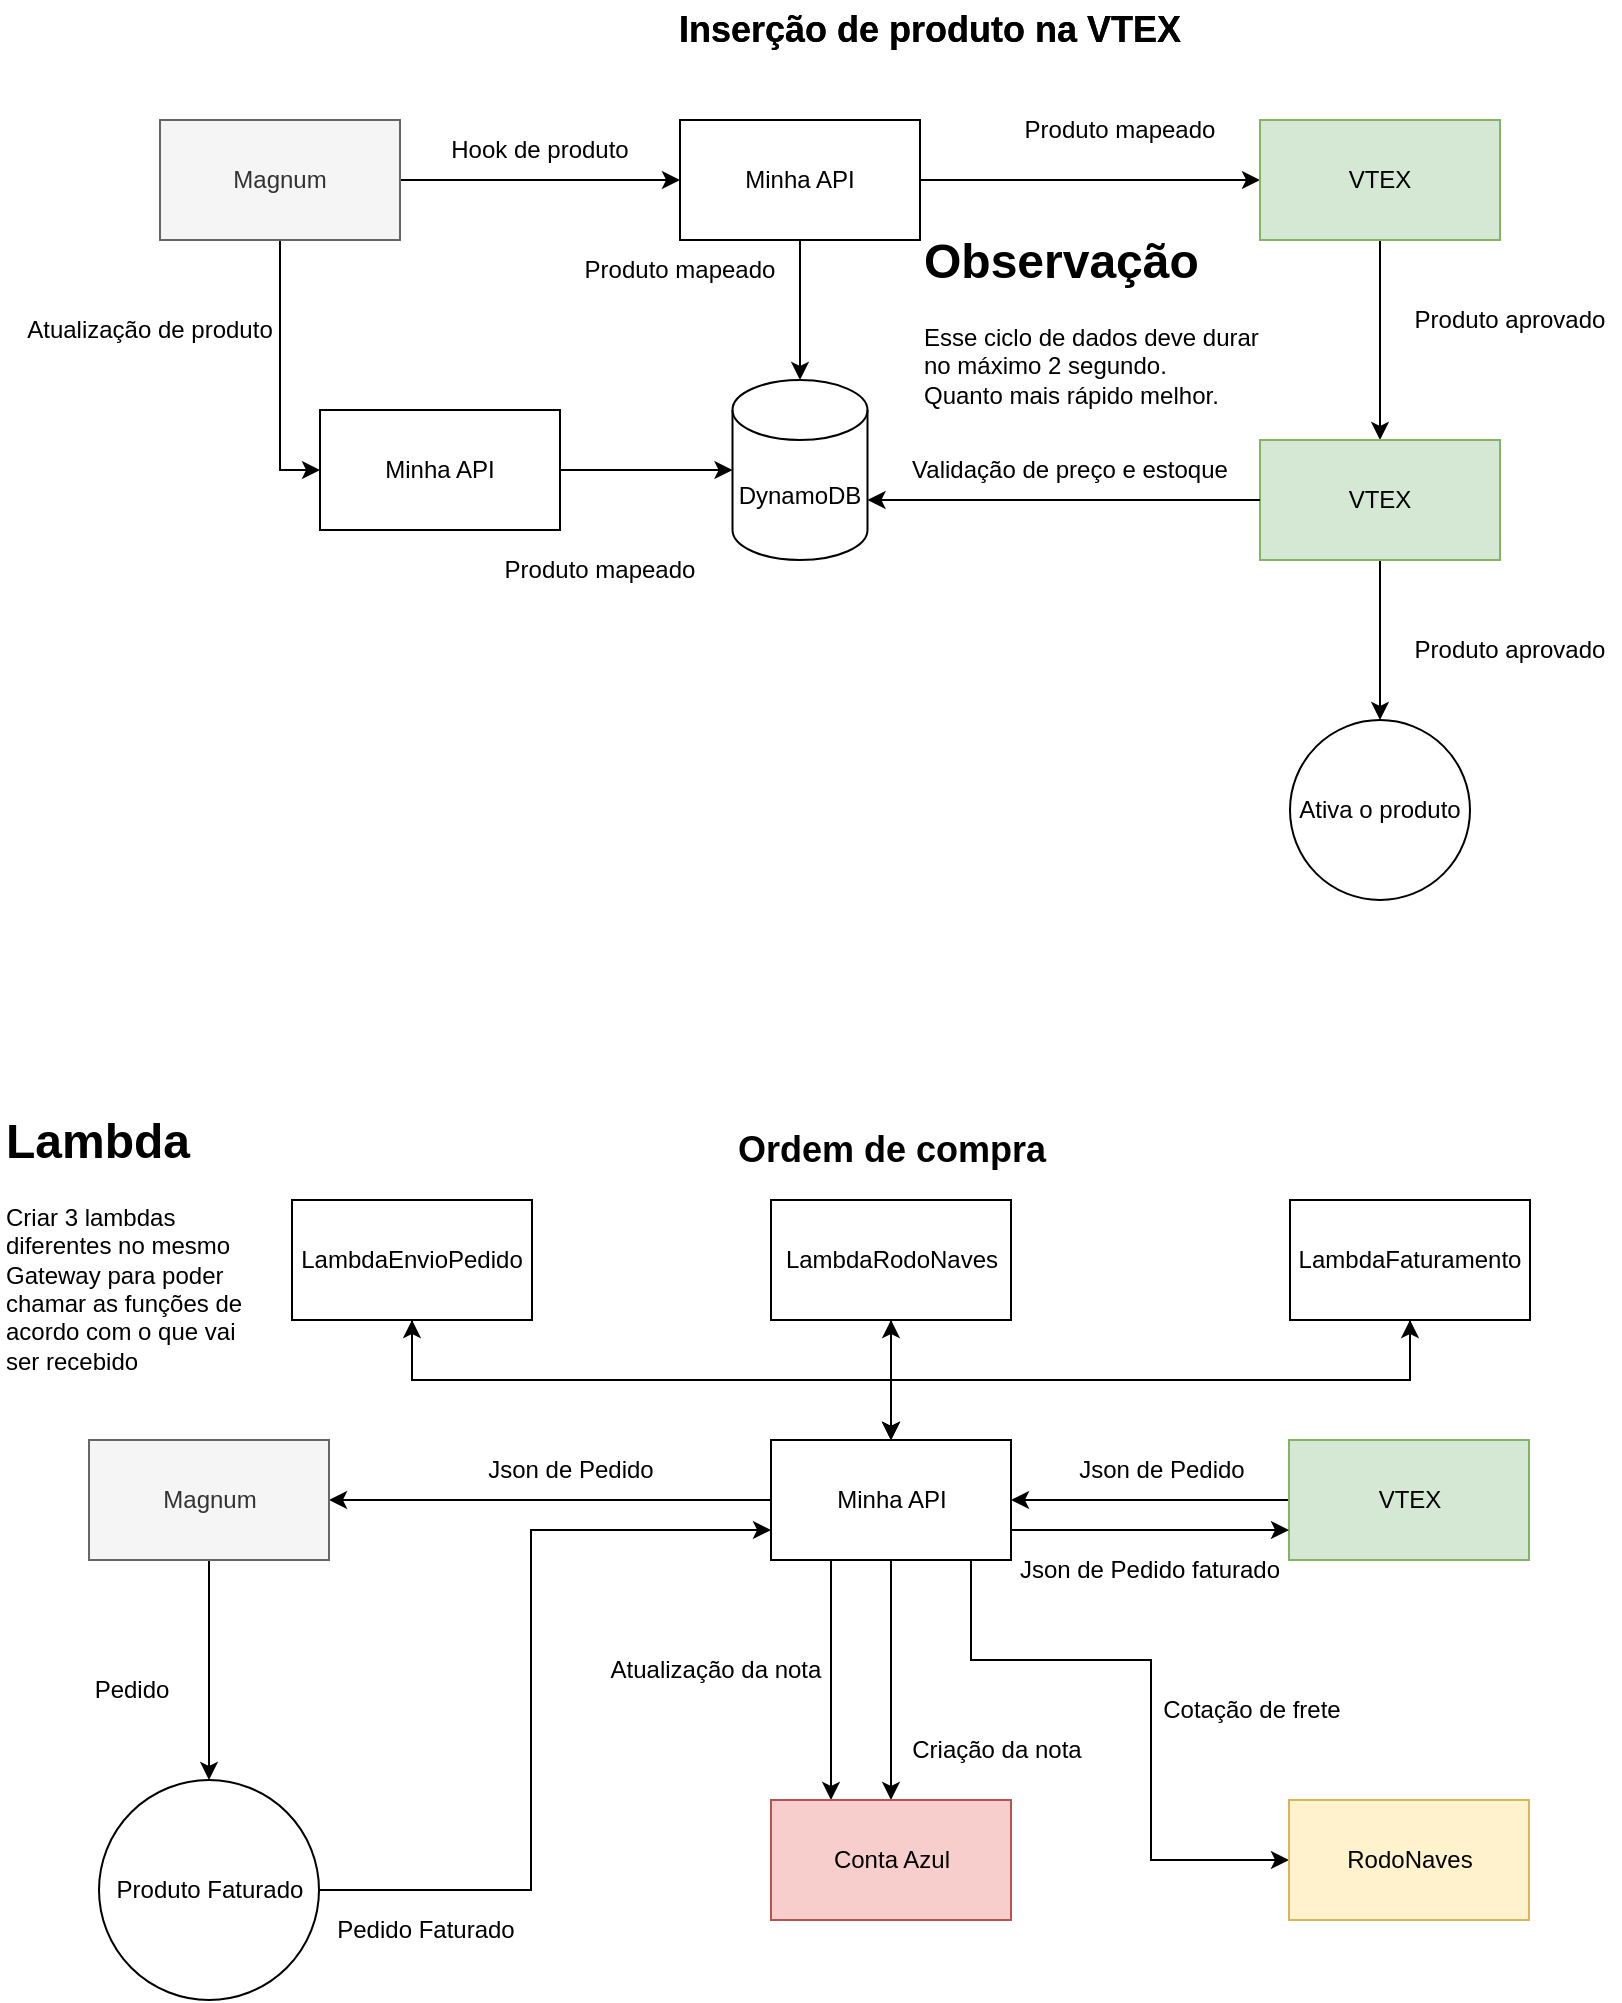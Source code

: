<mxfile version="26.0.4">
  <diagram name="Página-1" id="JwrMWpCtj4y0UdQ7Rwn1">
    <mxGraphModel dx="1066" dy="426" grid="1" gridSize="10" guides="1" tooltips="1" connect="1" arrows="1" fold="1" page="1" pageScale="1" pageWidth="827" pageHeight="1169" math="0" shadow="0">
      <root>
        <mxCell id="0" />
        <mxCell id="1" parent="0" />
        <mxCell id="2zczGr-va-qwcwLliaHw-3" style="edgeStyle=orthogonalEdgeStyle;rounded=0;orthogonalLoop=1;jettySize=auto;html=1;" parent="1" source="2zczGr-va-qwcwLliaHw-1" target="2zczGr-va-qwcwLliaHw-2" edge="1">
          <mxGeometry relative="1" as="geometry" />
        </mxCell>
        <mxCell id="2zczGr-va-qwcwLliaHw-18" style="edgeStyle=orthogonalEdgeStyle;rounded=0;orthogonalLoop=1;jettySize=auto;html=1;entryX=0;entryY=0.5;entryDx=0;entryDy=0;" parent="1" source="2zczGr-va-qwcwLliaHw-1" target="2zczGr-va-qwcwLliaHw-17" edge="1">
          <mxGeometry relative="1" as="geometry" />
        </mxCell>
        <mxCell id="2zczGr-va-qwcwLliaHw-1" value="Magnum" style="rounded=0;whiteSpace=wrap;html=1;fillColor=#f5f5f5;fontColor=#333333;strokeColor=#666666;" parent="1" vertex="1">
          <mxGeometry x="89" y="100" width="120" height="60" as="geometry" />
        </mxCell>
        <mxCell id="2zczGr-va-qwcwLliaHw-6" style="edgeStyle=orthogonalEdgeStyle;rounded=0;orthogonalLoop=1;jettySize=auto;html=1;" parent="1" source="2zczGr-va-qwcwLliaHw-2" target="2zczGr-va-qwcwLliaHw-5" edge="1">
          <mxGeometry relative="1" as="geometry" />
        </mxCell>
        <mxCell id="2zczGr-va-qwcwLliaHw-2" value="Minha API" style="rounded=0;whiteSpace=wrap;html=1;" parent="1" vertex="1">
          <mxGeometry x="349" y="100" width="120" height="60" as="geometry" />
        </mxCell>
        <mxCell id="2zczGr-va-qwcwLliaHw-4" value="Hook de produto" style="text;html=1;align=center;verticalAlign=middle;whiteSpace=wrap;rounded=0;" parent="1" vertex="1">
          <mxGeometry x="229" y="100" width="100" height="30" as="geometry" />
        </mxCell>
        <mxCell id="2zczGr-va-qwcwLliaHw-10" style="edgeStyle=orthogonalEdgeStyle;rounded=0;orthogonalLoop=1;jettySize=auto;html=1;entryX=0.5;entryY=0;entryDx=0;entryDy=0;" parent="1" source="2zczGr-va-qwcwLliaHw-5" target="2zczGr-va-qwcwLliaHw-9" edge="1">
          <mxGeometry relative="1" as="geometry" />
        </mxCell>
        <mxCell id="2zczGr-va-qwcwLliaHw-5" value="VTEX" style="rounded=0;whiteSpace=wrap;html=1;fillColor=#d5e8d4;strokeColor=#82b366;" parent="1" vertex="1">
          <mxGeometry x="639" y="100" width="120" height="60" as="geometry" />
        </mxCell>
        <mxCell id="2zczGr-va-qwcwLliaHw-7" value="Produto mapeado" style="text;html=1;align=center;verticalAlign=middle;whiteSpace=wrap;rounded=0;" parent="1" vertex="1">
          <mxGeometry x="509" y="90" width="120" height="30" as="geometry" />
        </mxCell>
        <mxCell id="2zczGr-va-qwcwLliaHw-8" value="&lt;h1 style=&quot;margin-top: 0px;&quot;&gt;Observação&lt;/h1&gt;&lt;div&gt;Esse ciclo de dados deve durar no máximo 2 segundo.&lt;/div&gt;&lt;div&gt;Quanto mais rápido melhor.&lt;/div&gt;" style="text;html=1;whiteSpace=wrap;overflow=hidden;rounded=0;" parent="1" vertex="1">
          <mxGeometry x="469" y="150" width="170" height="110" as="geometry" />
        </mxCell>
        <mxCell id="2zczGr-va-qwcwLliaHw-23" style="edgeStyle=orthogonalEdgeStyle;rounded=0;orthogonalLoop=1;jettySize=auto;html=1;entryX=0.5;entryY=0;entryDx=0;entryDy=0;" parent="1" source="2zczGr-va-qwcwLliaHw-9" target="2zczGr-va-qwcwLliaHw-22" edge="1">
          <mxGeometry relative="1" as="geometry" />
        </mxCell>
        <mxCell id="2zczGr-va-qwcwLliaHw-9" value="VTEX" style="rounded=0;whiteSpace=wrap;html=1;fillColor=#d5e8d4;strokeColor=#82b366;" parent="1" vertex="1">
          <mxGeometry x="639" y="260" width="120" height="60" as="geometry" />
        </mxCell>
        <mxCell id="2zczGr-va-qwcwLliaHw-11" value="Produto aprovado" style="text;html=1;align=center;verticalAlign=middle;whiteSpace=wrap;rounded=0;" parent="1" vertex="1">
          <mxGeometry x="709" y="185" width="110" height="30" as="geometry" />
        </mxCell>
        <mxCell id="2zczGr-va-qwcwLliaHw-13" value="DynamoDB" style="shape=cylinder3;whiteSpace=wrap;html=1;boundedLbl=1;backgroundOutline=1;size=15;" parent="1" vertex="1">
          <mxGeometry x="375.25" y="230" width="67.5" height="90" as="geometry" />
        </mxCell>
        <mxCell id="2zczGr-va-qwcwLliaHw-14" style="edgeStyle=orthogonalEdgeStyle;rounded=0;orthogonalLoop=1;jettySize=auto;html=1;entryX=0.5;entryY=0;entryDx=0;entryDy=0;entryPerimeter=0;" parent="1" source="2zczGr-va-qwcwLliaHw-2" target="2zczGr-va-qwcwLliaHw-13" edge="1">
          <mxGeometry relative="1" as="geometry" />
        </mxCell>
        <mxCell id="2zczGr-va-qwcwLliaHw-15" style="edgeStyle=orthogonalEdgeStyle;rounded=0;orthogonalLoop=1;jettySize=auto;html=1;entryX=1;entryY=0;entryDx=0;entryDy=60;entryPerimeter=0;" parent="1" source="2zczGr-va-qwcwLliaHw-9" target="2zczGr-va-qwcwLliaHw-13" edge="1">
          <mxGeometry relative="1" as="geometry" />
        </mxCell>
        <mxCell id="2zczGr-va-qwcwLliaHw-16" value="Validação de preço e estoque" style="text;html=1;align=center;verticalAlign=middle;whiteSpace=wrap;rounded=0;" parent="1" vertex="1">
          <mxGeometry x="459" y="260" width="170" height="30" as="geometry" />
        </mxCell>
        <mxCell id="2zczGr-va-qwcwLliaHw-20" style="edgeStyle=orthogonalEdgeStyle;rounded=0;orthogonalLoop=1;jettySize=auto;html=1;" parent="1" source="2zczGr-va-qwcwLliaHw-17" target="2zczGr-va-qwcwLliaHw-13" edge="1">
          <mxGeometry relative="1" as="geometry" />
        </mxCell>
        <mxCell id="2zczGr-va-qwcwLliaHw-17" value="Minha API" style="rounded=0;whiteSpace=wrap;html=1;" parent="1" vertex="1">
          <mxGeometry x="169" y="245" width="120" height="60" as="geometry" />
        </mxCell>
        <mxCell id="2zczGr-va-qwcwLliaHw-19" value="Atualização de produto" style="text;html=1;align=center;verticalAlign=middle;whiteSpace=wrap;rounded=0;" parent="1" vertex="1">
          <mxGeometry x="9" y="190" width="150" height="30" as="geometry" />
        </mxCell>
        <mxCell id="2zczGr-va-qwcwLliaHw-22" value="Ativa o produto" style="ellipse;whiteSpace=wrap;html=1;aspect=fixed;" parent="1" vertex="1">
          <mxGeometry x="654" y="400" width="90" height="90" as="geometry" />
        </mxCell>
        <mxCell id="2zczGr-va-qwcwLliaHw-24" value="Produto aprovado" style="text;html=1;align=center;verticalAlign=middle;whiteSpace=wrap;rounded=0;" parent="1" vertex="1">
          <mxGeometry x="709" y="350" width="110" height="30" as="geometry" />
        </mxCell>
        <mxCell id="2zczGr-va-qwcwLliaHw-29" value="Produto mapeado" style="text;html=1;align=center;verticalAlign=middle;whiteSpace=wrap;rounded=0;" parent="1" vertex="1">
          <mxGeometry x="289" y="160" width="120" height="30" as="geometry" />
        </mxCell>
        <mxCell id="2zczGr-va-qwcwLliaHw-30" value="Produto mapeado" style="text;html=1;align=center;verticalAlign=middle;whiteSpace=wrap;rounded=0;" parent="1" vertex="1">
          <mxGeometry x="249" y="310" width="120" height="30" as="geometry" />
        </mxCell>
        <mxCell id="FZFOcRTSQXgEtiSQkMod-1" value="Inserção de produto na VTEX" style="text;html=1;align=center;verticalAlign=middle;whiteSpace=wrap;rounded=0;fontSize=18;fontStyle=1" parent="1" vertex="1">
          <mxGeometry x="319" y="40" width="310" height="30" as="geometry" />
        </mxCell>
        <mxCell id="FZFOcRTSQXgEtiSQkMod-2" value="Inserção de produto na VTEX" style="text;html=1;align=center;verticalAlign=middle;whiteSpace=wrap;rounded=0;fontSize=18;fontStyle=1" parent="1" vertex="1">
          <mxGeometry x="319" y="40" width="310" height="30" as="geometry" />
        </mxCell>
        <mxCell id="FZFOcRTSQXgEtiSQkMod-3" value="Ordem de compra" style="text;html=1;align=center;verticalAlign=middle;whiteSpace=wrap;rounded=0;fontSize=18;fontStyle=1" parent="1" vertex="1">
          <mxGeometry x="299.5" y="600" width="310" height="30" as="geometry" />
        </mxCell>
        <mxCell id="h7239qkk3jvsULKhZbue-3" style="edgeStyle=orthogonalEdgeStyle;rounded=0;orthogonalLoop=1;jettySize=auto;html=1;entryX=1;entryY=0.5;entryDx=0;entryDy=0;" edge="1" parent="1" source="h7239qkk3jvsULKhZbue-1" target="h7239qkk3jvsULKhZbue-2">
          <mxGeometry relative="1" as="geometry" />
        </mxCell>
        <mxCell id="h7239qkk3jvsULKhZbue-1" value="VTEX" style="rounded=0;whiteSpace=wrap;html=1;fillColor=#d5e8d4;strokeColor=#82b366;" vertex="1" parent="1">
          <mxGeometry x="653.5" y="760" width="120" height="60" as="geometry" />
        </mxCell>
        <mxCell id="h7239qkk3jvsULKhZbue-6" style="edgeStyle=orthogonalEdgeStyle;rounded=0;orthogonalLoop=1;jettySize=auto;html=1;entryX=1;entryY=0.5;entryDx=0;entryDy=0;" edge="1" parent="1" source="h7239qkk3jvsULKhZbue-2" target="h7239qkk3jvsULKhZbue-5">
          <mxGeometry relative="1" as="geometry" />
        </mxCell>
        <mxCell id="h7239qkk3jvsULKhZbue-10" style="edgeStyle=orthogonalEdgeStyle;rounded=0;orthogonalLoop=1;jettySize=auto;html=1;entryX=0.5;entryY=0;entryDx=0;entryDy=0;" edge="1" parent="1" source="h7239qkk3jvsULKhZbue-2" target="h7239qkk3jvsULKhZbue-9">
          <mxGeometry relative="1" as="geometry" />
        </mxCell>
        <mxCell id="h7239qkk3jvsULKhZbue-15" style="edgeStyle=orthogonalEdgeStyle;rounded=0;orthogonalLoop=1;jettySize=auto;html=1;entryX=0;entryY=0.5;entryDx=0;entryDy=0;exitX=0.825;exitY=1;exitDx=0;exitDy=0;exitPerimeter=0;" edge="1" parent="1" source="h7239qkk3jvsULKhZbue-2" target="h7239qkk3jvsULKhZbue-14">
          <mxGeometry relative="1" as="geometry">
            <mxPoint x="494.5" y="830" as="sourcePoint" />
            <Array as="points">
              <mxPoint x="494.5" y="820" />
              <mxPoint x="494.5" y="870" />
              <mxPoint x="584.5" y="870" />
              <mxPoint x="584.5" y="970" />
            </Array>
          </mxGeometry>
        </mxCell>
        <mxCell id="h7239qkk3jvsULKhZbue-17" style="edgeStyle=orthogonalEdgeStyle;rounded=0;orthogonalLoop=1;jettySize=auto;html=1;entryX=0.25;entryY=0;entryDx=0;entryDy=0;" edge="1" parent="1" source="h7239qkk3jvsULKhZbue-2" target="h7239qkk3jvsULKhZbue-9">
          <mxGeometry relative="1" as="geometry">
            <Array as="points">
              <mxPoint x="424.5" y="850" />
              <mxPoint x="424.5" y="850" />
            </Array>
          </mxGeometry>
        </mxCell>
        <mxCell id="h7239qkk3jvsULKhZbue-19" style="edgeStyle=orthogonalEdgeStyle;rounded=0;orthogonalLoop=1;jettySize=auto;html=1;entryX=0;entryY=0.75;entryDx=0;entryDy=0;" edge="1" parent="1" source="h7239qkk3jvsULKhZbue-2" target="h7239qkk3jvsULKhZbue-1">
          <mxGeometry relative="1" as="geometry">
            <Array as="points">
              <mxPoint x="544.5" y="805" />
              <mxPoint x="544.5" y="805" />
            </Array>
          </mxGeometry>
        </mxCell>
        <mxCell id="h7239qkk3jvsULKhZbue-35" style="edgeStyle=orthogonalEdgeStyle;rounded=0;orthogonalLoop=1;jettySize=auto;html=1;entryX=0.5;entryY=1;entryDx=0;entryDy=0;" edge="1" parent="1" source="h7239qkk3jvsULKhZbue-2" target="h7239qkk3jvsULKhZbue-30">
          <mxGeometry relative="1" as="geometry">
            <Array as="points">
              <mxPoint x="455" y="730" />
              <mxPoint x="714" y="730" />
            </Array>
          </mxGeometry>
        </mxCell>
        <mxCell id="h7239qkk3jvsULKhZbue-36" style="edgeStyle=orthogonalEdgeStyle;rounded=0;orthogonalLoop=1;jettySize=auto;html=1;entryX=0.5;entryY=1;entryDx=0;entryDy=0;" edge="1" parent="1" source="h7239qkk3jvsULKhZbue-2" target="h7239qkk3jvsULKhZbue-29">
          <mxGeometry relative="1" as="geometry" />
        </mxCell>
        <mxCell id="h7239qkk3jvsULKhZbue-42" style="edgeStyle=orthogonalEdgeStyle;rounded=0;orthogonalLoop=1;jettySize=auto;html=1;entryX=0.5;entryY=1;entryDx=0;entryDy=0;" edge="1" parent="1" source="h7239qkk3jvsULKhZbue-2" target="h7239qkk3jvsULKhZbue-28">
          <mxGeometry relative="1" as="geometry">
            <Array as="points">
              <mxPoint x="455" y="730" />
              <mxPoint x="215" y="730" />
            </Array>
          </mxGeometry>
        </mxCell>
        <mxCell id="h7239qkk3jvsULKhZbue-2" value="Minha API" style="rounded=0;whiteSpace=wrap;html=1;" vertex="1" parent="1">
          <mxGeometry x="394.5" y="760" width="120" height="60" as="geometry" />
        </mxCell>
        <mxCell id="h7239qkk3jvsULKhZbue-12" style="edgeStyle=orthogonalEdgeStyle;rounded=0;orthogonalLoop=1;jettySize=auto;html=1;" edge="1" parent="1" source="h7239qkk3jvsULKhZbue-5" target="h7239qkk3jvsULKhZbue-11">
          <mxGeometry relative="1" as="geometry" />
        </mxCell>
        <mxCell id="h7239qkk3jvsULKhZbue-5" value="Magnum" style="rounded=0;whiteSpace=wrap;html=1;fillColor=#f5f5f5;fontColor=#333333;strokeColor=#666666;" vertex="1" parent="1">
          <mxGeometry x="53.5" y="760" width="120" height="60" as="geometry" />
        </mxCell>
        <mxCell id="h7239qkk3jvsULKhZbue-7" value="Json de Pedido" style="text;html=1;align=center;verticalAlign=middle;whiteSpace=wrap;rounded=0;" vertex="1" parent="1">
          <mxGeometry x="544.5" y="760" width="90" height="30" as="geometry" />
        </mxCell>
        <mxCell id="h7239qkk3jvsULKhZbue-9" value="Conta Azul" style="rounded=0;whiteSpace=wrap;html=1;fillColor=#f8cecc;strokeColor=#b85450;" vertex="1" parent="1">
          <mxGeometry x="394.5" y="940" width="120" height="60" as="geometry" />
        </mxCell>
        <mxCell id="h7239qkk3jvsULKhZbue-13" style="edgeStyle=orthogonalEdgeStyle;rounded=0;orthogonalLoop=1;jettySize=auto;html=1;entryX=0;entryY=0.75;entryDx=0;entryDy=0;" edge="1" parent="1" source="h7239qkk3jvsULKhZbue-11" target="h7239qkk3jvsULKhZbue-2">
          <mxGeometry relative="1" as="geometry">
            <Array as="points">
              <mxPoint x="274.5" y="985" />
              <mxPoint x="274.5" y="805" />
            </Array>
          </mxGeometry>
        </mxCell>
        <mxCell id="h7239qkk3jvsULKhZbue-11" value="Produto Faturado" style="ellipse;whiteSpace=wrap;html=1;aspect=fixed;" vertex="1" parent="1">
          <mxGeometry x="58.5" y="930" width="110" height="110" as="geometry" />
        </mxCell>
        <mxCell id="h7239qkk3jvsULKhZbue-14" value="RodoNaves" style="rounded=0;whiteSpace=wrap;html=1;fillColor=#fff2cc;strokeColor=#d6b656;" vertex="1" parent="1">
          <mxGeometry x="653.5" y="940" width="120" height="60" as="geometry" />
        </mxCell>
        <mxCell id="h7239qkk3jvsULKhZbue-20" value="Json de Pedido faturado" style="text;html=1;align=center;verticalAlign=middle;whiteSpace=wrap;rounded=0;" vertex="1" parent="1">
          <mxGeometry x="515.5" y="810" width="136" height="30" as="geometry" />
        </mxCell>
        <mxCell id="h7239qkk3jvsULKhZbue-21" value="Cotação de frete" style="text;html=1;align=center;verticalAlign=middle;whiteSpace=wrap;rounded=0;" vertex="1" parent="1">
          <mxGeometry x="574.5" y="880" width="120" height="30" as="geometry" />
        </mxCell>
        <mxCell id="h7239qkk3jvsULKhZbue-22" value="Criação da nota" style="text;html=1;align=center;verticalAlign=middle;whiteSpace=wrap;rounded=0;" vertex="1" parent="1">
          <mxGeometry x="457.25" y="900" width="101" height="30" as="geometry" />
        </mxCell>
        <mxCell id="h7239qkk3jvsULKhZbue-24" value="Atualização da nota" style="text;html=1;align=center;verticalAlign=middle;whiteSpace=wrap;rounded=0;" vertex="1" parent="1">
          <mxGeometry x="309.5" y="860" width="114" height="30" as="geometry" />
        </mxCell>
        <mxCell id="h7239qkk3jvsULKhZbue-25" value="Pedido Faturado" style="text;html=1;align=center;verticalAlign=middle;whiteSpace=wrap;rounded=0;" vertex="1" parent="1">
          <mxGeometry x="168.5" y="990" width="106" height="30" as="geometry" />
        </mxCell>
        <mxCell id="h7239qkk3jvsULKhZbue-26" value="Json de Pedido" style="text;html=1;align=center;verticalAlign=middle;whiteSpace=wrap;rounded=0;" vertex="1" parent="1">
          <mxGeometry x="244.5" y="760" width="99" height="30" as="geometry" />
        </mxCell>
        <mxCell id="h7239qkk3jvsULKhZbue-27" value="Pedido" style="text;html=1;align=center;verticalAlign=middle;whiteSpace=wrap;rounded=0;" vertex="1" parent="1">
          <mxGeometry x="44.5" y="870" width="60" height="30" as="geometry" />
        </mxCell>
        <mxCell id="h7239qkk3jvsULKhZbue-43" style="edgeStyle=orthogonalEdgeStyle;rounded=0;orthogonalLoop=1;jettySize=auto;html=1;entryX=0.5;entryY=0;entryDx=0;entryDy=0;" edge="1" parent="1" source="h7239qkk3jvsULKhZbue-28" target="h7239qkk3jvsULKhZbue-2">
          <mxGeometry relative="1" as="geometry">
            <Array as="points">
              <mxPoint x="215" y="730" />
              <mxPoint x="455" y="730" />
            </Array>
          </mxGeometry>
        </mxCell>
        <mxCell id="h7239qkk3jvsULKhZbue-28" value="LambdaEnvioPedido" style="rounded=0;whiteSpace=wrap;html=1;" vertex="1" parent="1">
          <mxGeometry x="155" y="640" width="120" height="60" as="geometry" />
        </mxCell>
        <mxCell id="h7239qkk3jvsULKhZbue-38" style="edgeStyle=orthogonalEdgeStyle;rounded=0;orthogonalLoop=1;jettySize=auto;html=1;entryX=0.5;entryY=0;entryDx=0;entryDy=0;" edge="1" parent="1" source="h7239qkk3jvsULKhZbue-29" target="h7239qkk3jvsULKhZbue-2">
          <mxGeometry relative="1" as="geometry" />
        </mxCell>
        <mxCell id="h7239qkk3jvsULKhZbue-29" value="LambdaRodoNaves" style="rounded=0;whiteSpace=wrap;html=1;" vertex="1" parent="1">
          <mxGeometry x="394.5" y="640" width="120" height="60" as="geometry" />
        </mxCell>
        <mxCell id="h7239qkk3jvsULKhZbue-39" style="edgeStyle=orthogonalEdgeStyle;rounded=0;orthogonalLoop=1;jettySize=auto;html=1;entryX=0.5;entryY=0;entryDx=0;entryDy=0;" edge="1" parent="1" source="h7239qkk3jvsULKhZbue-30" target="h7239qkk3jvsULKhZbue-2">
          <mxGeometry relative="1" as="geometry">
            <Array as="points">
              <mxPoint x="714" y="730" />
              <mxPoint x="455" y="730" />
            </Array>
          </mxGeometry>
        </mxCell>
        <mxCell id="h7239qkk3jvsULKhZbue-30" value="LambdaFaturamento" style="rounded=0;whiteSpace=wrap;html=1;" vertex="1" parent="1">
          <mxGeometry x="654" y="640" width="120" height="60" as="geometry" />
        </mxCell>
        <mxCell id="h7239qkk3jvsULKhZbue-44" value="&lt;h1 style=&quot;margin-top: 0px;&quot;&gt;Lambda&lt;/h1&gt;&lt;div&gt;Criar 3 lambdas diferentes no mesmo Gateway para poder chamar as funções de acordo com o que vai ser recebido&lt;/div&gt;" style="text;html=1;whiteSpace=wrap;overflow=hidden;rounded=0;" vertex="1" parent="1">
          <mxGeometry x="9.5" y="590" width="130" height="140" as="geometry" />
        </mxCell>
      </root>
    </mxGraphModel>
  </diagram>
</mxfile>
